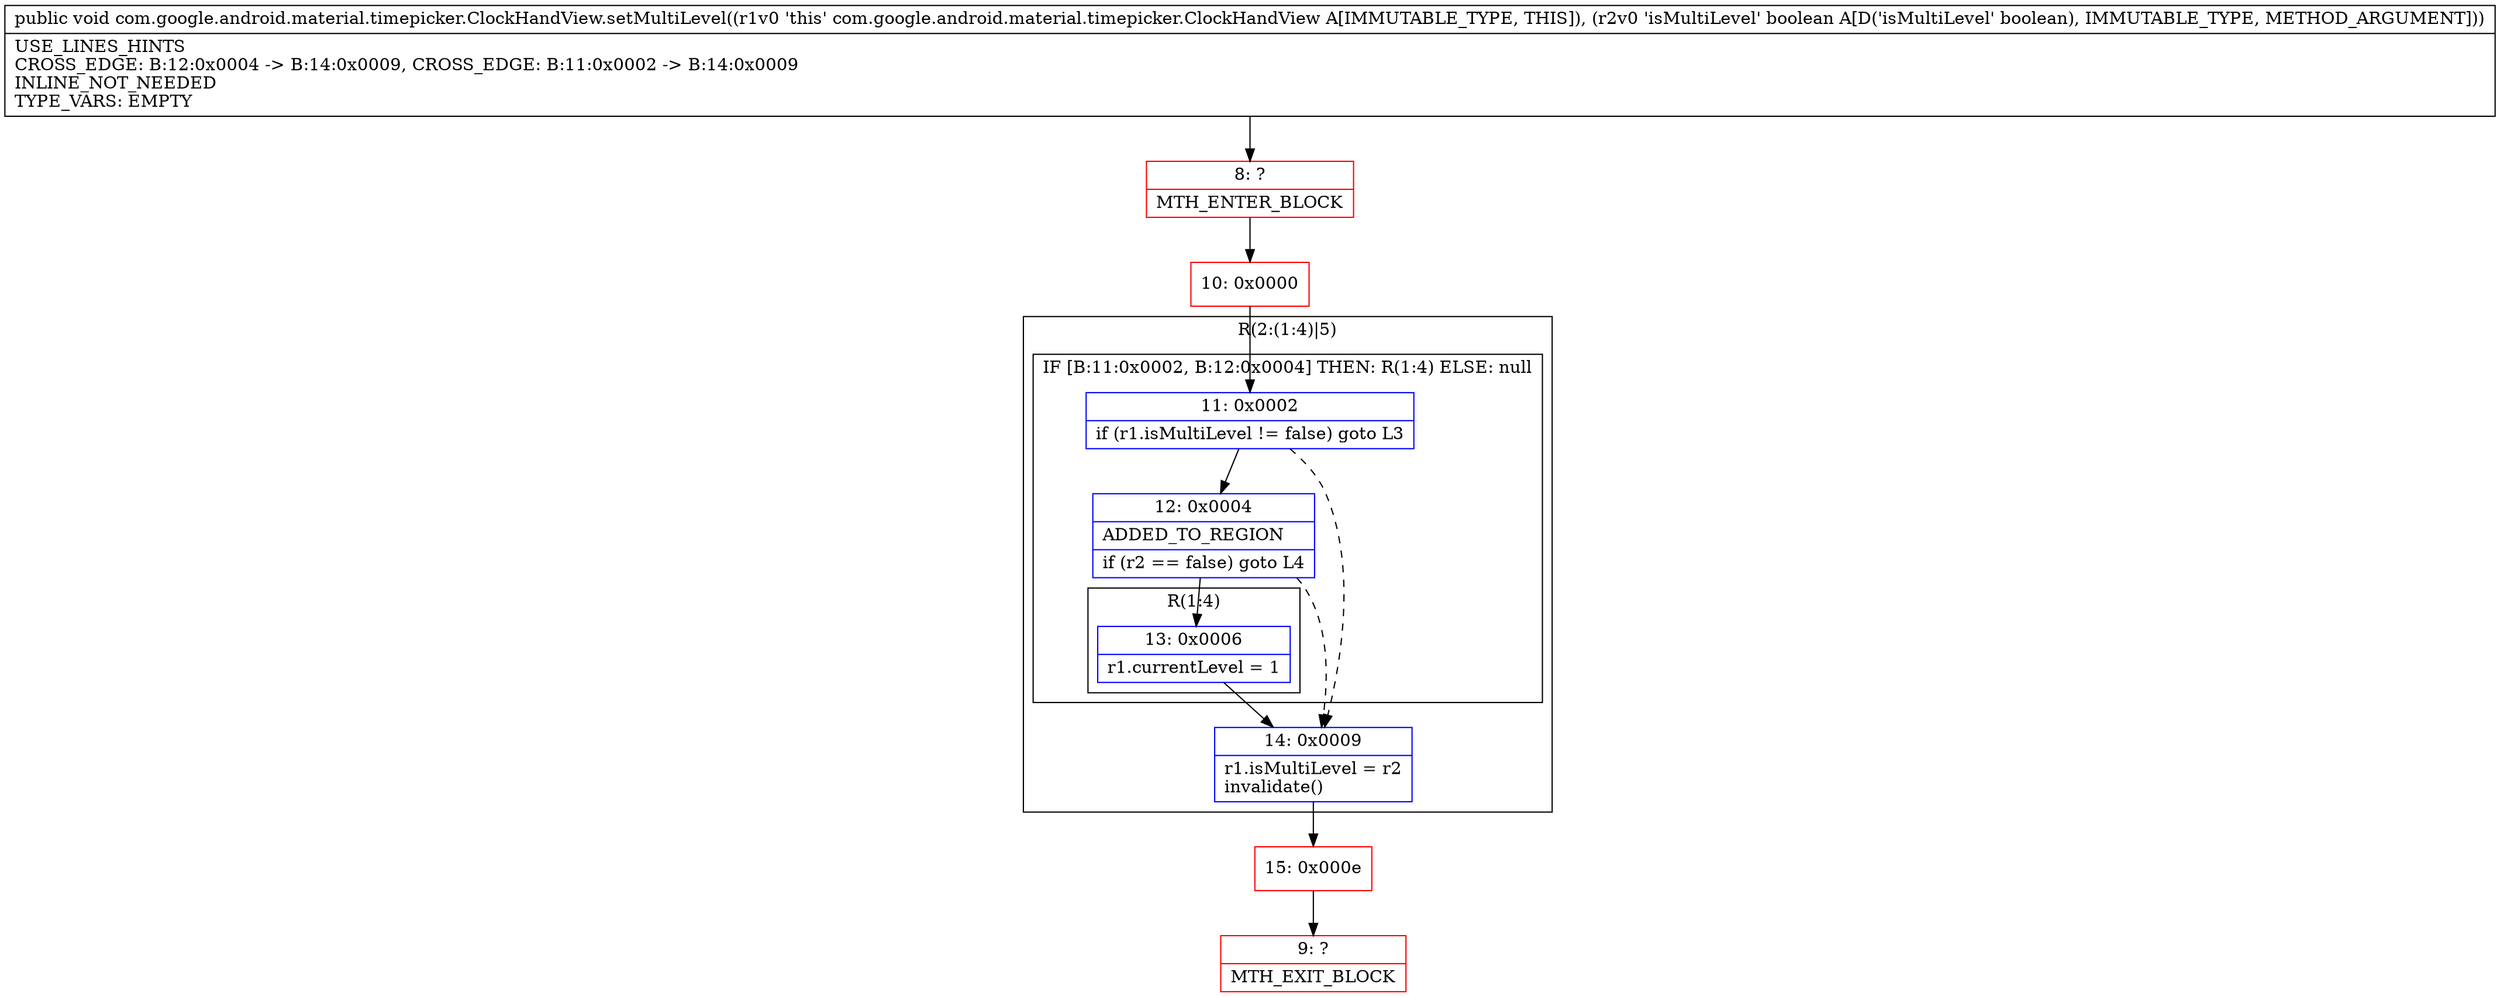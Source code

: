 digraph "CFG forcom.google.android.material.timepicker.ClockHandView.setMultiLevel(Z)V" {
subgraph cluster_Region_235086369 {
label = "R(2:(1:4)|5)";
node [shape=record,color=blue];
subgraph cluster_IfRegion_68306403 {
label = "IF [B:11:0x0002, B:12:0x0004] THEN: R(1:4) ELSE: null";
node [shape=record,color=blue];
Node_11 [shape=record,label="{11\:\ 0x0002|if (r1.isMultiLevel != false) goto L3\l}"];
Node_12 [shape=record,label="{12\:\ 0x0004|ADDED_TO_REGION\l|if (r2 == false) goto L4\l}"];
subgraph cluster_Region_189790428 {
label = "R(1:4)";
node [shape=record,color=blue];
Node_13 [shape=record,label="{13\:\ 0x0006|r1.currentLevel = 1\l}"];
}
}
Node_14 [shape=record,label="{14\:\ 0x0009|r1.isMultiLevel = r2\linvalidate()\l}"];
}
Node_8 [shape=record,color=red,label="{8\:\ ?|MTH_ENTER_BLOCK\l}"];
Node_10 [shape=record,color=red,label="{10\:\ 0x0000}"];
Node_15 [shape=record,color=red,label="{15\:\ 0x000e}"];
Node_9 [shape=record,color=red,label="{9\:\ ?|MTH_EXIT_BLOCK\l}"];
MethodNode[shape=record,label="{public void com.google.android.material.timepicker.ClockHandView.setMultiLevel((r1v0 'this' com.google.android.material.timepicker.ClockHandView A[IMMUTABLE_TYPE, THIS]), (r2v0 'isMultiLevel' boolean A[D('isMultiLevel' boolean), IMMUTABLE_TYPE, METHOD_ARGUMENT]))  | USE_LINES_HINTS\lCROSS_EDGE: B:12:0x0004 \-\> B:14:0x0009, CROSS_EDGE: B:11:0x0002 \-\> B:14:0x0009\lINLINE_NOT_NEEDED\lTYPE_VARS: EMPTY\l}"];
MethodNode -> Node_8;Node_11 -> Node_12;
Node_11 -> Node_14[style=dashed];
Node_12 -> Node_13;
Node_12 -> Node_14[style=dashed];
Node_13 -> Node_14;
Node_14 -> Node_15;
Node_8 -> Node_10;
Node_10 -> Node_11;
Node_15 -> Node_9;
}

